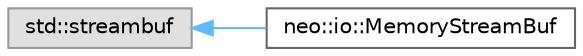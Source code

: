 digraph "Graphical Class Hierarchy"
{
 // LATEX_PDF_SIZE
  bgcolor="transparent";
  edge [fontname=Helvetica,fontsize=10,labelfontname=Helvetica,labelfontsize=10];
  node [fontname=Helvetica,fontsize=10,shape=box,height=0.2,width=0.4];
  rankdir="LR";
  Node0 [id="Node000000",label="std::streambuf",height=0.2,width=0.4,color="grey60", fillcolor="#E0E0E0", style="filled",tooltip=" "];
  Node0 -> Node1 [id="edge361_Node000000_Node000001",dir="back",color="steelblue1",style="solid",tooltip=" "];
  Node1 [id="Node000001",label="neo::io::MemoryStreamBuf",height=0.2,width=0.4,color="grey40", fillcolor="white", style="filled",URL="$classneo_1_1io_1_1_memory_stream_buf.html",tooltip="A stream buffer for MemoryStream."];
}
